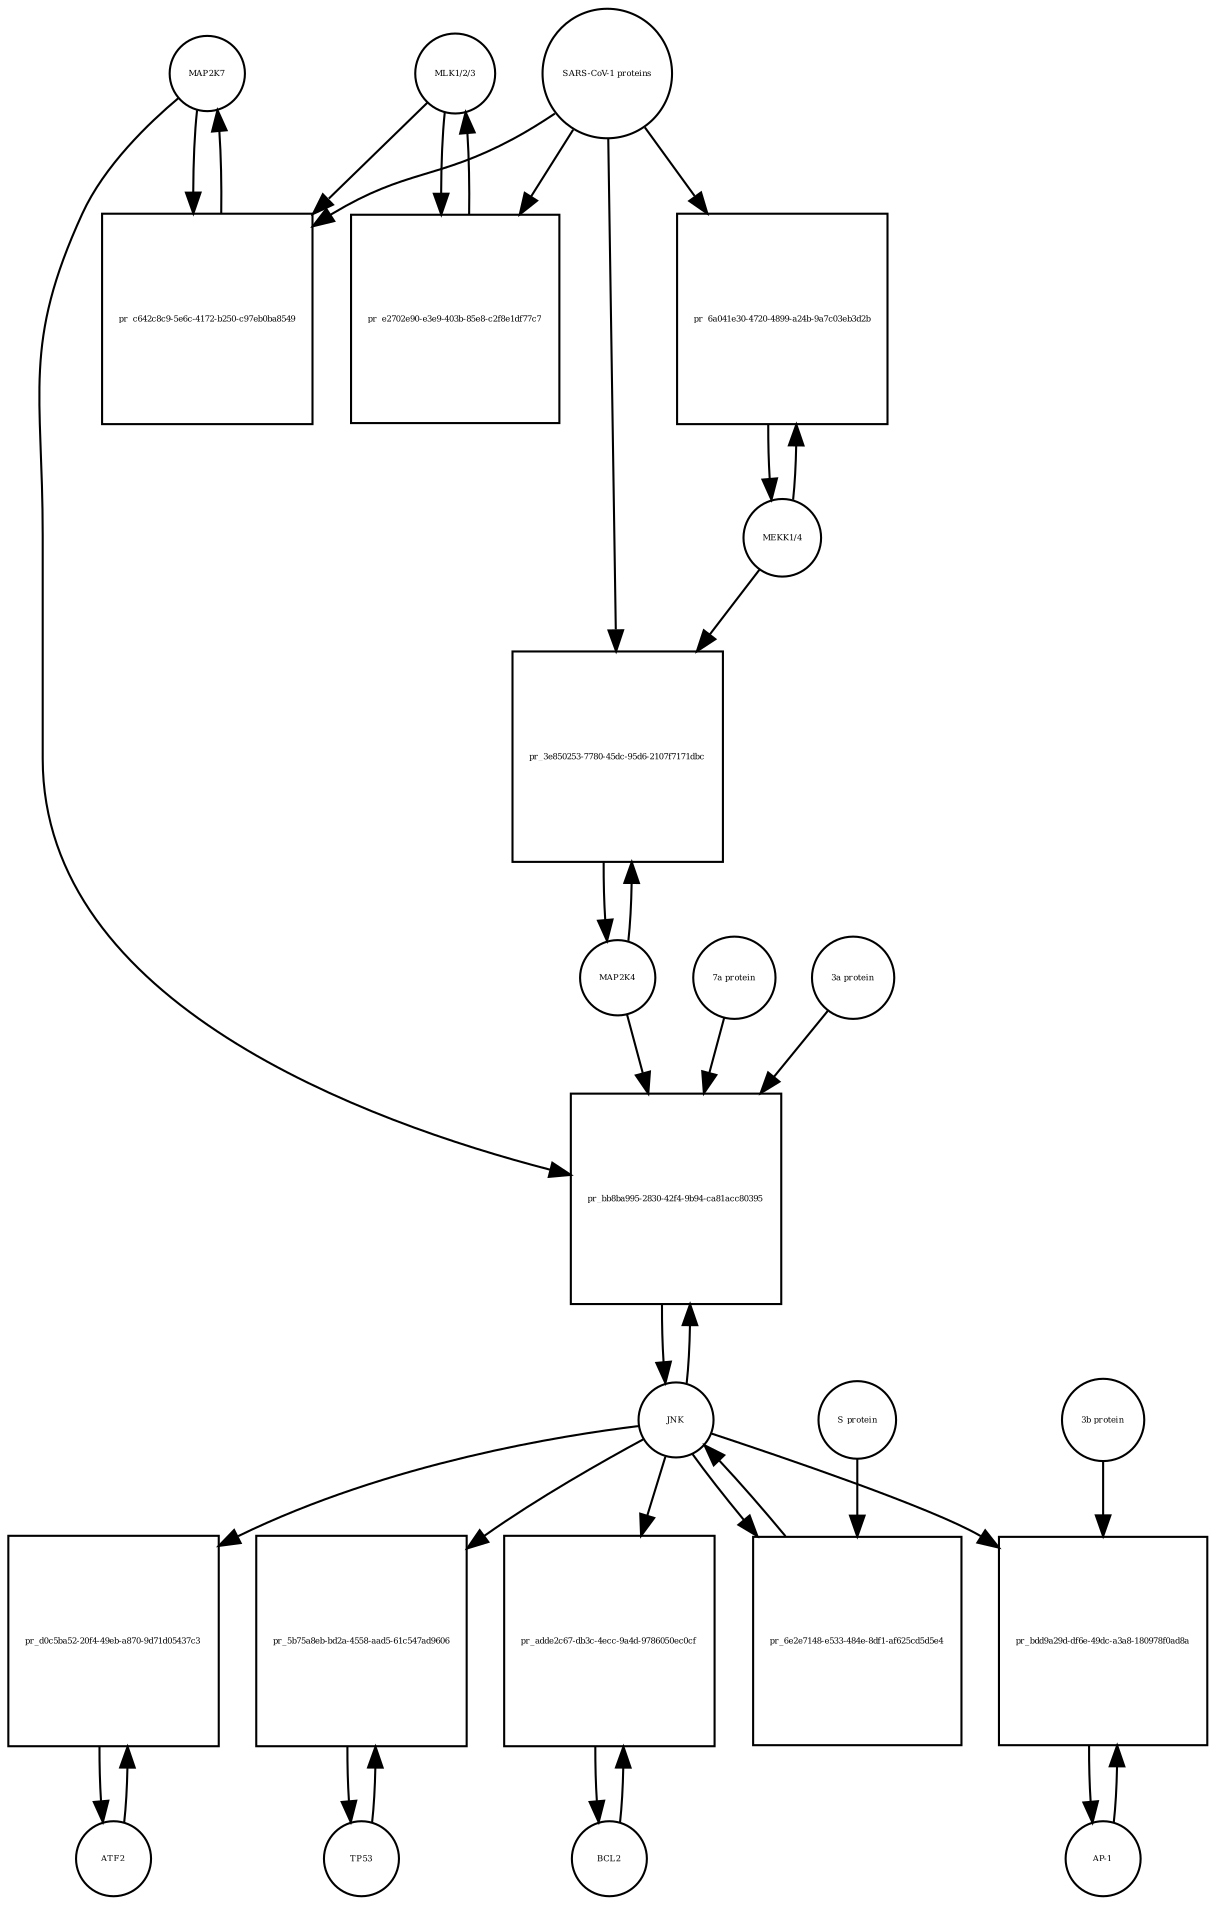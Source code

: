 strict digraph  {
MAP2K7 [annotation=urn_miriam_uniprot_O14733, bipartite=0, cls=macromolecule, fontsize=4, label=MAP2K7, shape=circle];
"pr_c642c8c9-5e6c-4172-b250-c97eb0ba8549" [annotation="", bipartite=1, cls=process, fontsize=4, label="pr_c642c8c9-5e6c-4172-b250-c97eb0ba8549", shape=square];
"MLK1/2/3" [annotation="", bipartite=0, cls=complex, fontsize=4, label="MLK1/2/3", shape=circle];
"SARS-CoV-1 proteins" [annotation="", bipartite=0, cls=complex, fontsize=4, label="SARS-CoV-1 proteins", shape=circle];
"pr_e2702e90-e3e9-403b-85e8-c2f8e1df77c7" [annotation="", bipartite=1, cls=process, fontsize=4, label="pr_e2702e90-e3e9-403b-85e8-c2f8e1df77c7", shape=square];
ATF2 [annotation=urn_miriam_uniprot_P15336, bipartite=0, cls=macromolecule, fontsize=4, label=ATF2, shape=circle];
"pr_d0c5ba52-20f4-49eb-a870-9d71d05437c3" [annotation="", bipartite=1, cls=process, fontsize=4, label="pr_d0c5ba52-20f4-49eb-a870-9d71d05437c3", shape=square];
JNK [annotation="", bipartite=0, cls=complex, fontsize=4, label=JNK, shape=circle];
TP53 [annotation=urn_miriam_uniprot_P04637, bipartite=0, cls=macromolecule, fontsize=4, label=TP53, shape=circle];
"pr_5b75a8eb-bd2a-4558-aad5-61c547ad9606" [annotation="", bipartite=1, cls=process, fontsize=4, label="pr_5b75a8eb-bd2a-4558-aad5-61c547ad9606", shape=square];
BCL2 [annotation=urn_miriam_uniprot_P10415, bipartite=0, cls=macromolecule, fontsize=4, label=BCL2, shape=circle];
"pr_adde2c67-db3c-4ecc-9a4d-9786050ec0cf" [annotation="", bipartite=1, cls=process, fontsize=4, label="pr_adde2c67-db3c-4ecc-9a4d-9786050ec0cf", shape=square];
"AP-1" [annotation="", bipartite=0, cls=complex, fontsize=4, label="AP-1", shape=circle];
"pr_bdd9a29d-df6e-49dc-a3a8-180978f0ad8a" [annotation="", bipartite=1, cls=process, fontsize=4, label="pr_bdd9a29d-df6e-49dc-a3a8-180978f0ad8a", shape=square];
"3b protein" [annotation="", bipartite=0, cls=macromolecule, fontsize=4, label="3b protein", shape=circle];
"MEKK1/4" [annotation="", bipartite=0, cls=complex, fontsize=4, label="MEKK1/4", shape=circle];
"pr_6a041e30-4720-4899-a24b-9a7c03eb3d2b" [annotation="", bipartite=1, cls=process, fontsize=4, label="pr_6a041e30-4720-4899-a24b-9a7c03eb3d2b", shape=square];
MAP2K4 [annotation=urn_miriam_uniprot_P45985, bipartite=0, cls=macromolecule, fontsize=4, label=MAP2K4, shape=circle];
"pr_3e850253-7780-45dc-95d6-2107f7171dbc" [annotation="", bipartite=1, cls=process, fontsize=4, label="pr_3e850253-7780-45dc-95d6-2107f7171dbc", shape=square];
"pr_bb8ba995-2830-42f4-9b94-ca81acc80395" [annotation="", bipartite=1, cls=process, fontsize=4, label="pr_bb8ba995-2830-42f4-9b94-ca81acc80395", shape=square];
"7a protein" [annotation="", bipartite=0, cls=macromolecule, fontsize=4, label="7a protein", shape=circle];
"3a protein" [annotation="", bipartite=0, cls=macromolecule, fontsize=4, label="3a protein", shape=circle];
"pr_6e2e7148-e533-484e-8df1-af625cd5d5e4" [annotation="", bipartite=1, cls=process, fontsize=4, label="pr_6e2e7148-e533-484e-8df1-af625cd5d5e4", shape=square];
"S protein" [annotation="", bipartite=0, cls=macromolecule, fontsize=4, label="S protein", shape=circle];
MAP2K7 -> "pr_c642c8c9-5e6c-4172-b250-c97eb0ba8549"  [annotation="", interaction_type=consumption];
MAP2K7 -> "pr_bb8ba995-2830-42f4-9b94-ca81acc80395"  [annotation=urn_miriam_pubmed_17141229, interaction_type=stimulation];
"pr_c642c8c9-5e6c-4172-b250-c97eb0ba8549" -> MAP2K7  [annotation="", interaction_type=production];
"MLK1/2/3" -> "pr_c642c8c9-5e6c-4172-b250-c97eb0ba8549"  [annotation="urn_miriam_pubmed_31226023|urn_miriam_taxonomy_694009", interaction_type=stimulation];
"MLK1/2/3" -> "pr_e2702e90-e3e9-403b-85e8-c2f8e1df77c7"  [annotation="", interaction_type=consumption];
"SARS-CoV-1 proteins" -> "pr_c642c8c9-5e6c-4172-b250-c97eb0ba8549"  [annotation="urn_miriam_pubmed_31226023|urn_miriam_taxonomy_694009", interaction_type=stimulation];
"SARS-CoV-1 proteins" -> "pr_e2702e90-e3e9-403b-85e8-c2f8e1df77c7"  [annotation="urn_miriam_taxonomy_694009|urn_miriam_pubmed_31226023", interaction_type=stimulation];
"SARS-CoV-1 proteins" -> "pr_6a041e30-4720-4899-a24b-9a7c03eb3d2b"  [annotation="urn_miriam_pubmed_31226023|urn_miriam_taxonomy_694009", interaction_type=stimulation];
"SARS-CoV-1 proteins" -> "pr_3e850253-7780-45dc-95d6-2107f7171dbc"  [annotation="urn_miriam_pubmed_31226023|urn_miriam_taxonomy_694009", interaction_type=stimulation];
"pr_e2702e90-e3e9-403b-85e8-c2f8e1df77c7" -> "MLK1/2/3"  [annotation="", interaction_type=production];
ATF2 -> "pr_d0c5ba52-20f4-49eb-a870-9d71d05437c3"  [annotation="", interaction_type=consumption];
"pr_d0c5ba52-20f4-49eb-a870-9d71d05437c3" -> ATF2  [annotation="", interaction_type=production];
JNK -> "pr_d0c5ba52-20f4-49eb-a870-9d71d05437c3"  [annotation="", interaction_type=stimulation];
JNK -> "pr_5b75a8eb-bd2a-4558-aad5-61c547ad9606"  [annotation="", interaction_type=stimulation];
JNK -> "pr_adde2c67-db3c-4ecc-9a4d-9786050ec0cf"  [annotation=urn_miriam_pubmed_10567572, interaction_type=stimulation];
JNK -> "pr_bdd9a29d-df6e-49dc-a3a8-180978f0ad8a"  [annotation=urn_miriam_pubmed_21561061, interaction_type=stimulation];
JNK -> "pr_bb8ba995-2830-42f4-9b94-ca81acc80395"  [annotation="", interaction_type=consumption];
JNK -> "pr_6e2e7148-e533-484e-8df1-af625cd5d5e4"  [annotation="", interaction_type=consumption];
TP53 -> "pr_5b75a8eb-bd2a-4558-aad5-61c547ad9606"  [annotation="", interaction_type=consumption];
"pr_5b75a8eb-bd2a-4558-aad5-61c547ad9606" -> TP53  [annotation="", interaction_type=production];
BCL2 -> "pr_adde2c67-db3c-4ecc-9a4d-9786050ec0cf"  [annotation="", interaction_type=consumption];
"pr_adde2c67-db3c-4ecc-9a4d-9786050ec0cf" -> BCL2  [annotation="", interaction_type=production];
"AP-1" -> "pr_bdd9a29d-df6e-49dc-a3a8-180978f0ad8a"  [annotation="", interaction_type=consumption];
"pr_bdd9a29d-df6e-49dc-a3a8-180978f0ad8a" -> "AP-1"  [annotation="", interaction_type=production];
"3b protein" -> "pr_bdd9a29d-df6e-49dc-a3a8-180978f0ad8a"  [annotation=urn_miriam_pubmed_21561061, interaction_type=stimulation];
"MEKK1/4" -> "pr_6a041e30-4720-4899-a24b-9a7c03eb3d2b"  [annotation="", interaction_type=consumption];
"MEKK1/4" -> "pr_3e850253-7780-45dc-95d6-2107f7171dbc"  [annotation="urn_miriam_pubmed_31226023|urn_miriam_taxonomy_694009", interaction_type=stimulation];
"pr_6a041e30-4720-4899-a24b-9a7c03eb3d2b" -> "MEKK1/4"  [annotation="", interaction_type=production];
MAP2K4 -> "pr_3e850253-7780-45dc-95d6-2107f7171dbc"  [annotation="", interaction_type=consumption];
MAP2K4 -> "pr_bb8ba995-2830-42f4-9b94-ca81acc80395"  [annotation=urn_miriam_pubmed_17141229, interaction_type=stimulation];
"pr_3e850253-7780-45dc-95d6-2107f7171dbc" -> MAP2K4  [annotation="", interaction_type=production];
"pr_bb8ba995-2830-42f4-9b94-ca81acc80395" -> JNK  [annotation="", interaction_type=production];
"7a protein" -> "pr_bb8ba995-2830-42f4-9b94-ca81acc80395"  [annotation=urn_miriam_pubmed_17141229, interaction_type=stimulation];
"3a protein" -> "pr_bb8ba995-2830-42f4-9b94-ca81acc80395"  [annotation=urn_miriam_pubmed_17141229, interaction_type=stimulation];
"pr_6e2e7148-e533-484e-8df1-af625cd5d5e4" -> JNK  [annotation="", interaction_type=production];
"S protein" -> "pr_6e2e7148-e533-484e-8df1-af625cd5d5e4"  [annotation=urn_miriam_pubmed_17267381, interaction_type=stimulation];
}
